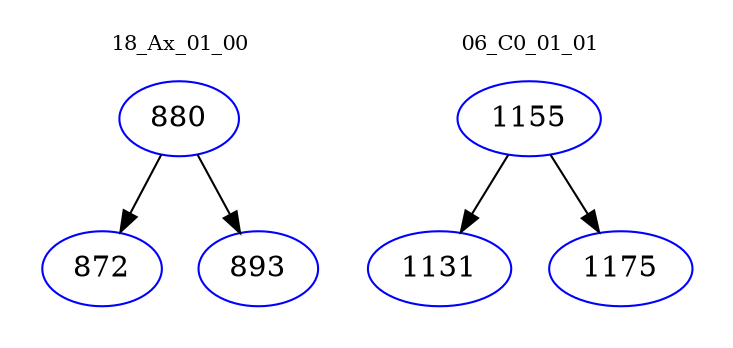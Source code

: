 digraph{
subgraph cluster_0 {
color = white
label = "18_Ax_01_00";
fontsize=10;
T0_880 [label="880", color="blue"]
T0_880 -> T0_872 [color="black"]
T0_872 [label="872", color="blue"]
T0_880 -> T0_893 [color="black"]
T0_893 [label="893", color="blue"]
}
subgraph cluster_1 {
color = white
label = "06_C0_01_01";
fontsize=10;
T1_1155 [label="1155", color="blue"]
T1_1155 -> T1_1131 [color="black"]
T1_1131 [label="1131", color="blue"]
T1_1155 -> T1_1175 [color="black"]
T1_1175 [label="1175", color="blue"]
}
}
